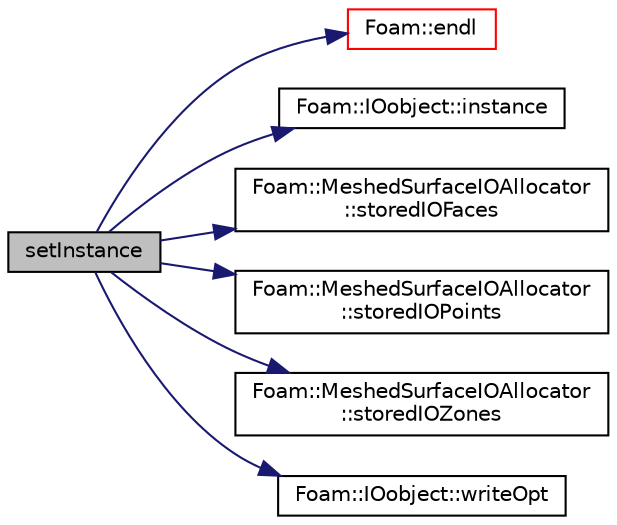 digraph "setInstance"
{
  bgcolor="transparent";
  edge [fontname="Helvetica",fontsize="10",labelfontname="Helvetica",labelfontsize="10"];
  node [fontname="Helvetica",fontsize="10",shape=record];
  rankdir="LR";
  Node1 [label="setInstance",height=0.2,width=0.4,color="black", fillcolor="grey75", style="filled", fontcolor="black"];
  Node1 -> Node2 [color="midnightblue",fontsize="10",style="solid",fontname="Helvetica"];
  Node2 [label="Foam::endl",height=0.2,width=0.4,color="red",URL="$a10936.html#a2db8fe02a0d3909e9351bb4275b23ce4",tooltip="Add newline and flush stream. "];
  Node1 -> Node3 [color="midnightblue",fontsize="10",style="solid",fontname="Helvetica"];
  Node3 [label="Foam::IOobject::instance",height=0.2,width=0.4,color="black",URL="$a01203.html#a927868ca22fb186135659bc0acadd47b"];
  Node1 -> Node4 [color="midnightblue",fontsize="10",style="solid",fontname="Helvetica"];
  Node4 [label="Foam::MeshedSurfaceIOAllocator\l::storedIOFaces",height=0.2,width=0.4,color="black",URL="$a01505.html#aac302ffacba23175075789791d6807a9",tooltip="Non-const access to the faces. "];
  Node1 -> Node5 [color="midnightblue",fontsize="10",style="solid",fontname="Helvetica"];
  Node5 [label="Foam::MeshedSurfaceIOAllocator\l::storedIOPoints",height=0.2,width=0.4,color="black",URL="$a01505.html#a69983b29a92c5212a8c4c8fecf195455",tooltip="Non-const access to the points. "];
  Node1 -> Node6 [color="midnightblue",fontsize="10",style="solid",fontname="Helvetica"];
  Node6 [label="Foam::MeshedSurfaceIOAllocator\l::storedIOZones",height=0.2,width=0.4,color="black",URL="$a01505.html#ad588ffc8b79f669ddf3c227f0426f32f",tooltip="Non-const access to the zones. "];
  Node1 -> Node7 [color="midnightblue",fontsize="10",style="solid",fontname="Helvetica"];
  Node7 [label="Foam::IOobject::writeOpt",height=0.2,width=0.4,color="black",URL="$a01203.html#ae2d24c54065f40a5308aae0a35de1788"];
}
